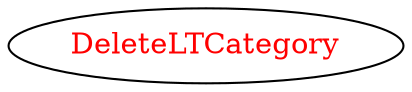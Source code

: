 digraph dependencyGraph {
 concentrate=true;
 ranksep="2.0";
 rankdir="LR"; 
 splines="ortho";
"DeleteLTCategory" [fontcolor="red"];
}